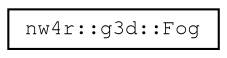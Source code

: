 digraph "Graphical Class Hierarchy"
{
 // LATEX_PDF_SIZE
  edge [fontname="FreeMono",fontsize="10",labelfontname="FreeMono",labelfontsize="10"];
  node [fontname="FreeMono",fontsize="10",shape=record];
  rankdir="LR";
  Node0 [label="nw4r::g3d::Fog",height=0.2,width=0.4,color="black", fillcolor="white", style="filled",URL="$structnw4r_1_1g3d_1_1_fog.html",tooltip=" "];
}
